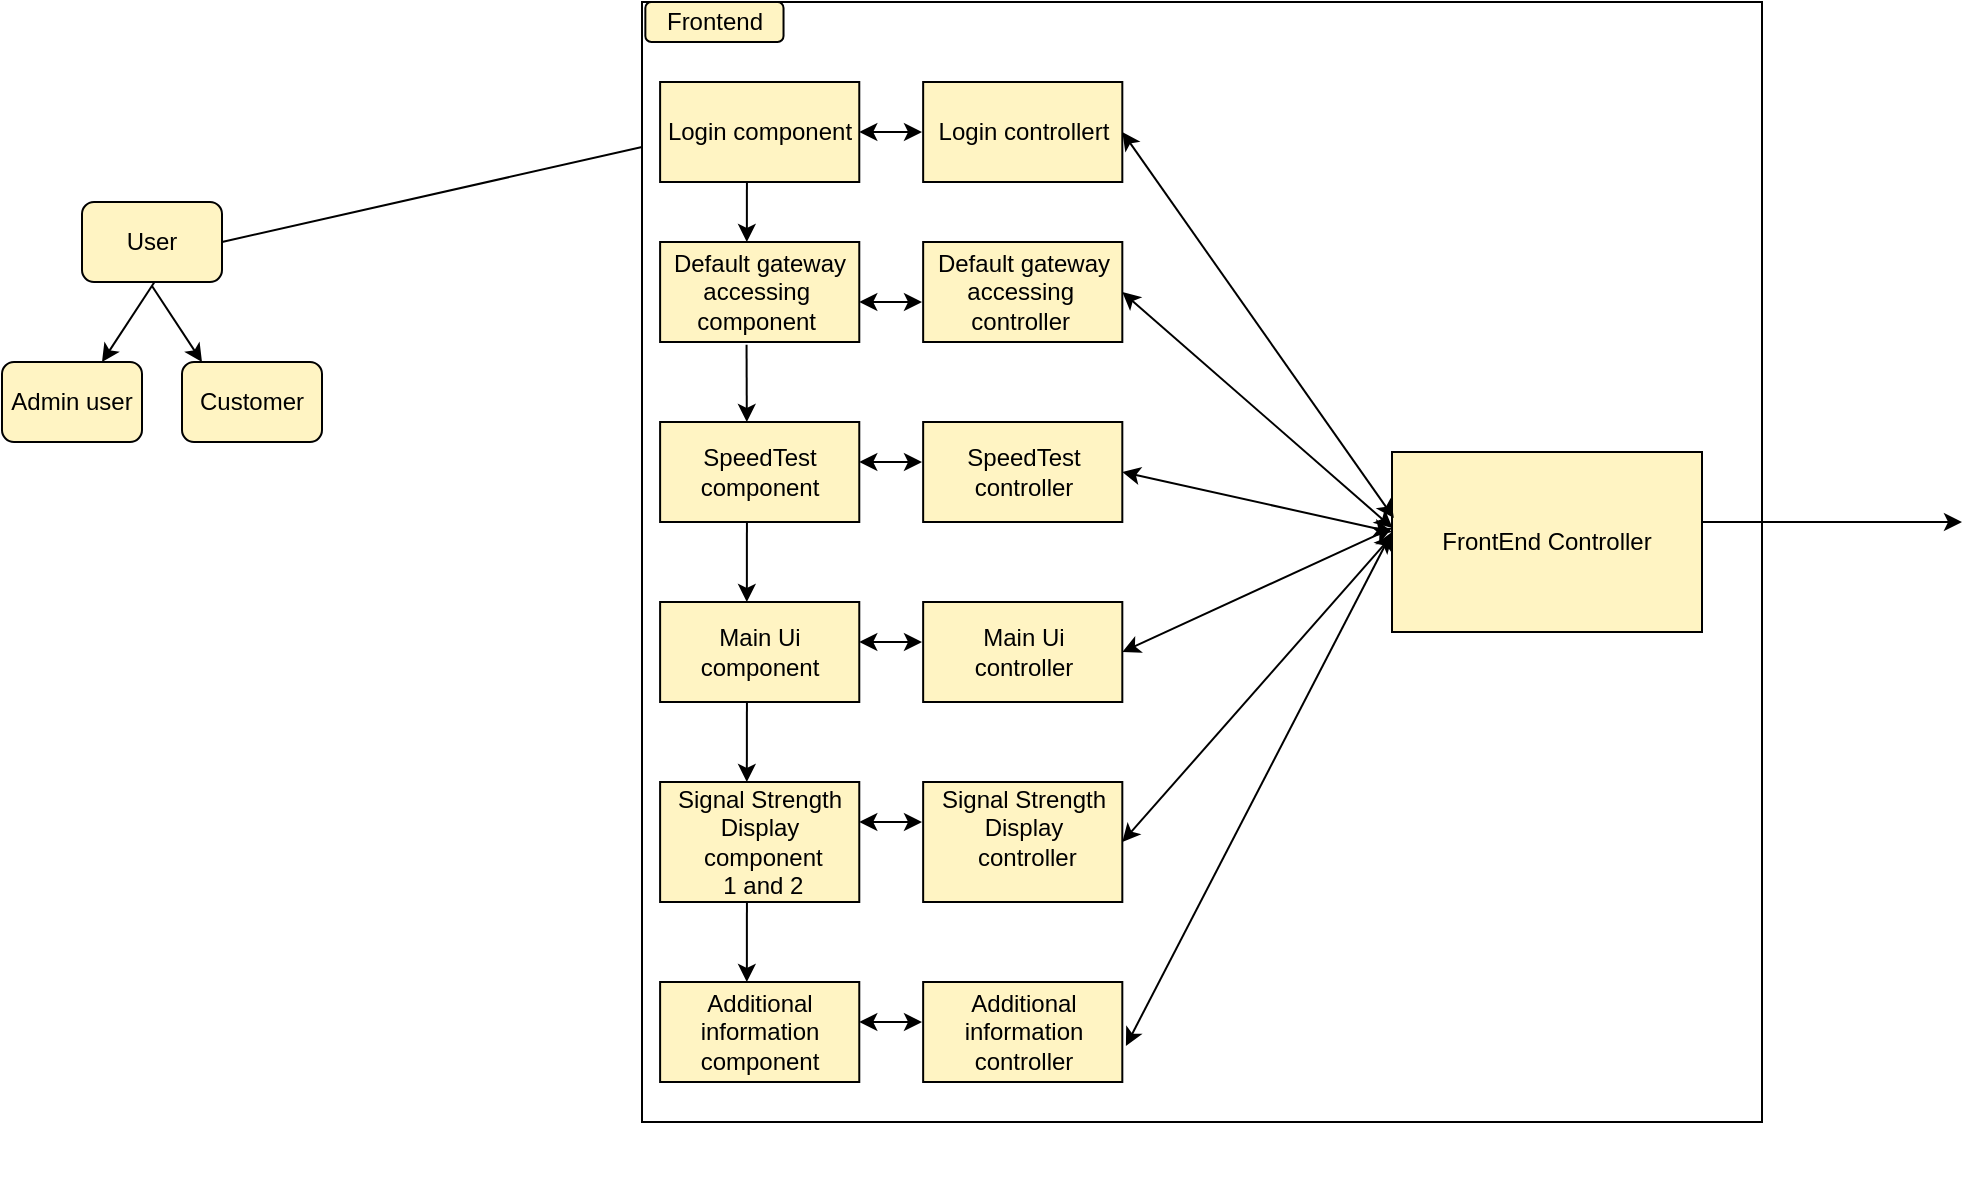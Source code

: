 <mxfile version="14.5.1" type="github">
  <diagram id="YYxJY2eH2XnYc_yGS8fJ" name="Page-1">
    <mxGraphModel dx="2261" dy="794" grid="1" gridSize="10" guides="1" tooltips="1" connect="1" arrows="1" fold="1" page="1" pageScale="1" pageWidth="850" pageHeight="1100" math="0" shadow="0">
      <root>
        <mxCell id="0" />
        <mxCell id="1" parent="0" />
        <mxCell id="9UgbIRidmtDIUapoFz_B-87" value="" style="group" vertex="1" connectable="0" parent="1">
          <mxGeometry x="-790" y="30" width="881.67" height="590" as="geometry" />
        </mxCell>
        <mxCell id="9UgbIRidmtDIUapoFz_B-33" value="" style="group" vertex="1" connectable="0" parent="9UgbIRidmtDIUapoFz_B-87">
          <mxGeometry y="100" width="160" height="120" as="geometry" />
        </mxCell>
        <mxCell id="9UgbIRidmtDIUapoFz_B-25" value="User" style="rounded=1;whiteSpace=wrap;html=1;fillColor=#FFF4C3;gradientColor=none;" vertex="1" parent="9UgbIRidmtDIUapoFz_B-33">
          <mxGeometry x="40" width="70" height="40" as="geometry" />
        </mxCell>
        <mxCell id="9UgbIRidmtDIUapoFz_B-26" value="" style="endArrow=classic;html=1;" edge="1" parent="9UgbIRidmtDIUapoFz_B-33">
          <mxGeometry width="50" height="50" relative="1" as="geometry">
            <mxPoint x="75" y="42" as="sourcePoint" />
            <mxPoint x="100" y="80" as="targetPoint" />
          </mxGeometry>
        </mxCell>
        <mxCell id="9UgbIRidmtDIUapoFz_B-27" value="" style="endArrow=classic;html=1;exitX=0.75;exitY=1;exitDx=0;exitDy=0;" edge="1" parent="9UgbIRidmtDIUapoFz_B-33">
          <mxGeometry width="50" height="50" relative="1" as="geometry">
            <mxPoint x="76.25" y="40.0" as="sourcePoint" />
            <mxPoint x="50" y="80" as="targetPoint" />
          </mxGeometry>
        </mxCell>
        <mxCell id="9UgbIRidmtDIUapoFz_B-28" value="Admin user" style="rounded=1;whiteSpace=wrap;html=1;fillColor=#FFF4C3;gradientColor=none;" vertex="1" parent="9UgbIRidmtDIUapoFz_B-33">
          <mxGeometry y="80" width="70" height="40" as="geometry" />
        </mxCell>
        <mxCell id="9UgbIRidmtDIUapoFz_B-29" value="Customer" style="rounded=1;whiteSpace=wrap;html=1;fillColor=#FFF4C3;gradientColor=none;" vertex="1" parent="9UgbIRidmtDIUapoFz_B-33">
          <mxGeometry x="90" y="80" width="70" height="40" as="geometry" />
        </mxCell>
        <mxCell id="9UgbIRidmtDIUapoFz_B-40" value="" style="endArrow=none;html=1;entryX=-0.002;entryY=0.61;entryDx=0;entryDy=0;entryPerimeter=0;" edge="1" parent="9UgbIRidmtDIUapoFz_B-33" target="9UgbIRidmtDIUapoFz_B-38">
          <mxGeometry width="50" height="50" relative="1" as="geometry">
            <mxPoint x="110" y="20" as="sourcePoint" />
            <mxPoint x="160" y="-30" as="targetPoint" />
          </mxGeometry>
        </mxCell>
        <mxCell id="9UgbIRidmtDIUapoFz_B-39" value="" style="group;" vertex="1" connectable="0" parent="9UgbIRidmtDIUapoFz_B-87">
          <mxGeometry x="130" width="751.67" height="590" as="geometry" />
        </mxCell>
        <mxCell id="9UgbIRidmtDIUapoFz_B-35" value="" style="whiteSpace=wrap;html=1;aspect=fixed;gradientColor=none;fillColor=#FFFFFF;" vertex="1" parent="9UgbIRidmtDIUapoFz_B-39">
          <mxGeometry x="190" width="560" height="560" as="geometry" />
        </mxCell>
        <mxCell id="9UgbIRidmtDIUapoFz_B-55" value="" style="group" vertex="1" connectable="0" parent="9UgbIRidmtDIUapoFz_B-39">
          <mxGeometry x="190" width="108.64" height="540" as="geometry" />
        </mxCell>
        <mxCell id="9UgbIRidmtDIUapoFz_B-38" value="Login component" style="rounded=0;whiteSpace=wrap;html=1;fillColor=#FFF4C3;gradientColor=none;" vertex="1" parent="9UgbIRidmtDIUapoFz_B-55">
          <mxGeometry x="9.053" y="40" width="99.587" height="50" as="geometry" />
        </mxCell>
        <mxCell id="9UgbIRidmtDIUapoFz_B-41" value="Default gateway accessing&amp;nbsp;&lt;br&gt;component&amp;nbsp;" style="rounded=0;whiteSpace=wrap;html=1;fillColor=#FFF4C3;gradientColor=none;" vertex="1" parent="9UgbIRidmtDIUapoFz_B-55">
          <mxGeometry x="9.053" y="120" width="99.587" height="50" as="geometry" />
        </mxCell>
        <mxCell id="9UgbIRidmtDIUapoFz_B-42" value="SpeedTest component" style="rounded=0;whiteSpace=wrap;html=1;fillColor=#FFF4C3;gradientColor=none;" vertex="1" parent="9UgbIRidmtDIUapoFz_B-55">
          <mxGeometry x="9.053" y="210" width="99.587" height="50" as="geometry" />
        </mxCell>
        <mxCell id="9UgbIRidmtDIUapoFz_B-43" value="Main Ui component" style="rounded=0;whiteSpace=wrap;html=1;fillColor=#FFF4C3;gradientColor=none;" vertex="1" parent="9UgbIRidmtDIUapoFz_B-55">
          <mxGeometry x="9.053" y="300" width="99.587" height="50" as="geometry" />
        </mxCell>
        <mxCell id="9UgbIRidmtDIUapoFz_B-44" value="Signal Strength Display&lt;br&gt;&amp;nbsp;component&lt;br&gt;&amp;nbsp;1 and 2" style="rounded=0;whiteSpace=wrap;html=1;fillColor=#FFF4C3;gradientColor=none;" vertex="1" parent="9UgbIRidmtDIUapoFz_B-55">
          <mxGeometry x="9.053" y="390" width="99.587" height="60" as="geometry" />
        </mxCell>
        <mxCell id="9UgbIRidmtDIUapoFz_B-45" value="Additional information&lt;br&gt;component" style="rounded=0;whiteSpace=wrap;html=1;fillColor=#FFF4C3;gradientColor=none;" vertex="1" parent="9UgbIRidmtDIUapoFz_B-55">
          <mxGeometry x="9.053" y="490" width="99.587" height="50" as="geometry" />
        </mxCell>
        <mxCell id="9UgbIRidmtDIUapoFz_B-50" value="" style="endArrow=classic;html=1;" edge="1" parent="9UgbIRidmtDIUapoFz_B-55">
          <mxGeometry width="50" height="50" relative="1" as="geometry">
            <mxPoint x="52.458" y="90" as="sourcePoint" />
            <mxPoint x="52.413" y="120" as="targetPoint" />
          </mxGeometry>
        </mxCell>
        <mxCell id="9UgbIRidmtDIUapoFz_B-51" value="" style="endArrow=classic;html=1;exitX=0.434;exitY=1.027;exitDx=0;exitDy=0;exitPerimeter=0;" edge="1" parent="9UgbIRidmtDIUapoFz_B-55" source="9UgbIRidmtDIUapoFz_B-41">
          <mxGeometry width="50" height="50" relative="1" as="geometry">
            <mxPoint x="52.458" y="180" as="sourcePoint" />
            <mxPoint x="52.413" y="210" as="targetPoint" />
          </mxGeometry>
        </mxCell>
        <mxCell id="9UgbIRidmtDIUapoFz_B-52" value="" style="endArrow=classic;html=1;" edge="1" parent="9UgbIRidmtDIUapoFz_B-55">
          <mxGeometry width="50" height="50" relative="1" as="geometry">
            <mxPoint x="52.458" y="260" as="sourcePoint" />
            <mxPoint x="52.414" y="300" as="targetPoint" />
          </mxGeometry>
        </mxCell>
        <mxCell id="9UgbIRidmtDIUapoFz_B-53" value="" style="endArrow=classic;html=1;" edge="1" parent="9UgbIRidmtDIUapoFz_B-55">
          <mxGeometry width="50" height="50" relative="1" as="geometry">
            <mxPoint x="52.458" y="350" as="sourcePoint" />
            <mxPoint x="52.414" y="390" as="targetPoint" />
          </mxGeometry>
        </mxCell>
        <mxCell id="9UgbIRidmtDIUapoFz_B-54" value="" style="endArrow=classic;html=1;" edge="1" parent="9UgbIRidmtDIUapoFz_B-55">
          <mxGeometry width="50" height="50" relative="1" as="geometry">
            <mxPoint x="52.458" y="450" as="sourcePoint" />
            <mxPoint x="52.414" y="490" as="targetPoint" />
          </mxGeometry>
        </mxCell>
        <mxCell id="9UgbIRidmtDIUapoFz_B-36" value="Frontend" style="rounded=1;whiteSpace=wrap;html=1;fillColor=#FFF4C3;" vertex="1" parent="9UgbIRidmtDIUapoFz_B-39">
          <mxGeometry x="191.673" width="69.09" height="20" as="geometry" />
        </mxCell>
        <mxCell id="9UgbIRidmtDIUapoFz_B-66" value="" style="endArrow=classic;startArrow=classic;html=1;entryX=1;entryY=0.5;entryDx=0;entryDy=0;" edge="1" parent="9UgbIRidmtDIUapoFz_B-39">
          <mxGeometry width="50" height="50" relative="1" as="geometry">
            <mxPoint x="850" y="260" as="sourcePoint" />
            <mxPoint x="570.0" y="260" as="targetPoint" />
          </mxGeometry>
        </mxCell>
        <mxCell id="9UgbIRidmtDIUapoFz_B-68" value="" style="group" vertex="1" connectable="0" parent="9UgbIRidmtDIUapoFz_B-39">
          <mxGeometry x="321.52" width="108.64" height="540" as="geometry" />
        </mxCell>
        <mxCell id="9UgbIRidmtDIUapoFz_B-69" value="Login controllert" style="rounded=0;whiteSpace=wrap;html=1;fillColor=#FFF4C3;gradientColor=none;" vertex="1" parent="9UgbIRidmtDIUapoFz_B-68">
          <mxGeometry x="9.053" y="40" width="99.587" height="50" as="geometry" />
        </mxCell>
        <mxCell id="9UgbIRidmtDIUapoFz_B-70" value="Default gateway accessing&amp;nbsp;&lt;br&gt;controller&amp;nbsp;" style="rounded=0;whiteSpace=wrap;html=1;fillColor=#FFF4C3;gradientColor=none;" vertex="1" parent="9UgbIRidmtDIUapoFz_B-68">
          <mxGeometry x="9.053" y="120" width="99.587" height="50" as="geometry" />
        </mxCell>
        <mxCell id="9UgbIRidmtDIUapoFz_B-71" value="SpeedTest controller" style="rounded=0;whiteSpace=wrap;html=1;fillColor=#FFF4C3;gradientColor=none;" vertex="1" parent="9UgbIRidmtDIUapoFz_B-68">
          <mxGeometry x="9.053" y="210" width="99.587" height="50" as="geometry" />
        </mxCell>
        <mxCell id="9UgbIRidmtDIUapoFz_B-72" value="Main Ui &lt;br&gt;controller" style="rounded=0;whiteSpace=wrap;html=1;fillColor=#FFF4C3;gradientColor=none;" vertex="1" parent="9UgbIRidmtDIUapoFz_B-68">
          <mxGeometry x="9.053" y="300" width="99.587" height="50" as="geometry" />
        </mxCell>
        <mxCell id="9UgbIRidmtDIUapoFz_B-73" value="Signal Strength Display&lt;br&gt;&amp;nbsp;controller&lt;br&gt;&amp;nbsp;" style="rounded=0;whiteSpace=wrap;html=1;fillColor=#FFF4C3;gradientColor=none;" vertex="1" parent="9UgbIRidmtDIUapoFz_B-68">
          <mxGeometry x="9.053" y="390" width="99.587" height="60" as="geometry" />
        </mxCell>
        <mxCell id="9UgbIRidmtDIUapoFz_B-74" value="Additional information&lt;br&gt;controller" style="rounded=0;whiteSpace=wrap;html=1;fillColor=#FFF4C3;gradientColor=none;" vertex="1" parent="9UgbIRidmtDIUapoFz_B-68">
          <mxGeometry x="9.053" y="490" width="99.587" height="50" as="geometry" />
        </mxCell>
        <mxCell id="9UgbIRidmtDIUapoFz_B-67" value="" style="group" vertex="1" connectable="0" parent="9UgbIRidmtDIUapoFz_B-39">
          <mxGeometry x="565" y="225" width="155" height="90" as="geometry" />
        </mxCell>
        <mxCell id="9UgbIRidmtDIUapoFz_B-57" value="FrontEnd Controller" style="rounded=0;whiteSpace=wrap;html=1;fillColor=#FFF4C3;gradientColor=none;" vertex="1" parent="9UgbIRidmtDIUapoFz_B-67">
          <mxGeometry width="155" height="90" as="geometry" />
        </mxCell>
        <mxCell id="9UgbIRidmtDIUapoFz_B-61" value="" style="endArrow=classic;startArrow=classic;html=1;exitX=0.006;exitY=0.367;exitDx=0;exitDy=0;exitPerimeter=0;entryX=1;entryY=0.5;entryDx=0;entryDy=0;" edge="1" parent="9UgbIRidmtDIUapoFz_B-67" target="9UgbIRidmtDIUapoFz_B-70">
          <mxGeometry width="50" height="50" relative="1" as="geometry">
            <mxPoint x="0.29" y="38.03" as="sourcePoint" />
            <mxPoint x="-117.0" y="-150" as="targetPoint" />
          </mxGeometry>
        </mxCell>
        <mxCell id="9UgbIRidmtDIUapoFz_B-62" value="" style="endArrow=classic;startArrow=classic;html=1;entryX=1;entryY=0.5;entryDx=0;entryDy=0;" edge="1" parent="9UgbIRidmtDIUapoFz_B-67" target="9UgbIRidmtDIUapoFz_B-71">
          <mxGeometry width="50" height="50" relative="1" as="geometry">
            <mxPoint y="40" as="sourcePoint" />
            <mxPoint x="-116.36" y="-80" as="targetPoint" />
          </mxGeometry>
        </mxCell>
        <mxCell id="9UgbIRidmtDIUapoFz_B-63" value="" style="endArrow=classic;startArrow=classic;html=1;entryX=1;entryY=0.5;entryDx=0;entryDy=0;" edge="1" parent="9UgbIRidmtDIUapoFz_B-67" target="9UgbIRidmtDIUapoFz_B-72">
          <mxGeometry width="50" height="50" relative="1" as="geometry">
            <mxPoint y="38" as="sourcePoint" />
            <mxPoint x="-116.36" y="20" as="targetPoint" />
          </mxGeometry>
        </mxCell>
        <mxCell id="9UgbIRidmtDIUapoFz_B-64" value="" style="endArrow=classic;startArrow=classic;html=1;exitX=0.006;exitY=0.367;exitDx=0;exitDy=0;exitPerimeter=0;entryX=1;entryY=0.5;entryDx=0;entryDy=0;" edge="1" parent="9UgbIRidmtDIUapoFz_B-67" target="9UgbIRidmtDIUapoFz_B-73">
          <mxGeometry width="50" height="50" relative="1" as="geometry">
            <mxPoint x="0.29" y="41.52" as="sourcePoint" />
            <mxPoint x="-116.36" y="108.49" as="targetPoint" />
          </mxGeometry>
        </mxCell>
        <mxCell id="9UgbIRidmtDIUapoFz_B-65" value="" style="endArrow=classic;startArrow=classic;html=1;entryX=1.018;entryY=0.64;entryDx=0;entryDy=0;entryPerimeter=0;" edge="1" parent="9UgbIRidmtDIUapoFz_B-67" target="9UgbIRidmtDIUapoFz_B-74">
          <mxGeometry width="50" height="50" relative="1" as="geometry">
            <mxPoint y="40" as="sourcePoint" />
            <mxPoint x="-116.36" y="208.48" as="targetPoint" />
          </mxGeometry>
        </mxCell>
        <mxCell id="9UgbIRidmtDIUapoFz_B-60" value="" style="endArrow=classic;startArrow=classic;html=1;exitX=0.006;exitY=0.367;exitDx=0;exitDy=0;exitPerimeter=0;entryX=1;entryY=0.5;entryDx=0;entryDy=0;" edge="1" parent="9UgbIRidmtDIUapoFz_B-39" source="9UgbIRidmtDIUapoFz_B-57" target="9UgbIRidmtDIUapoFz_B-69">
          <mxGeometry width="50" height="50" relative="1" as="geometry">
            <mxPoint x="600" y="255" as="sourcePoint" />
            <mxPoint x="650" y="205" as="targetPoint" />
          </mxGeometry>
        </mxCell>
        <mxCell id="9UgbIRidmtDIUapoFz_B-81" value="" style="endArrow=classic;startArrow=classic;html=1;exitX=1;exitY=0.5;exitDx=0;exitDy=0;" edge="1" parent="9UgbIRidmtDIUapoFz_B-39" source="9UgbIRidmtDIUapoFz_B-38">
          <mxGeometry width="50" height="50" relative="1" as="geometry">
            <mxPoint x="280" y="110" as="sourcePoint" />
            <mxPoint x="330" y="65" as="targetPoint" />
          </mxGeometry>
        </mxCell>
        <mxCell id="9UgbIRidmtDIUapoFz_B-82" value="" style="endArrow=classic;startArrow=classic;html=1;exitX=1;exitY=0.5;exitDx=0;exitDy=0;" edge="1" parent="9UgbIRidmtDIUapoFz_B-39">
          <mxGeometry width="50" height="50" relative="1" as="geometry">
            <mxPoint x="298.64" y="150" as="sourcePoint" />
            <mxPoint x="330" y="150" as="targetPoint" />
          </mxGeometry>
        </mxCell>
        <mxCell id="9UgbIRidmtDIUapoFz_B-83" value="" style="endArrow=classic;startArrow=classic;html=1;" edge="1" parent="9UgbIRidmtDIUapoFz_B-39">
          <mxGeometry width="50" height="50" relative="1" as="geometry">
            <mxPoint x="298.64" y="230" as="sourcePoint" />
            <mxPoint x="330" y="230" as="targetPoint" />
          </mxGeometry>
        </mxCell>
        <mxCell id="9UgbIRidmtDIUapoFz_B-84" value="" style="endArrow=classic;startArrow=classic;html=1;exitX=1;exitY=0.5;exitDx=0;exitDy=0;" edge="1" parent="9UgbIRidmtDIUapoFz_B-39">
          <mxGeometry width="50" height="50" relative="1" as="geometry">
            <mxPoint x="298.64" y="320" as="sourcePoint" />
            <mxPoint x="330" y="320" as="targetPoint" />
          </mxGeometry>
        </mxCell>
        <mxCell id="9UgbIRidmtDIUapoFz_B-85" value="" style="endArrow=classic;startArrow=classic;html=1;exitX=1;exitY=0.5;exitDx=0;exitDy=0;" edge="1" parent="9UgbIRidmtDIUapoFz_B-39">
          <mxGeometry width="50" height="50" relative="1" as="geometry">
            <mxPoint x="298.64" y="510" as="sourcePoint" />
            <mxPoint x="330" y="510" as="targetPoint" />
          </mxGeometry>
        </mxCell>
        <mxCell id="9UgbIRidmtDIUapoFz_B-86" value="" style="endArrow=classic;startArrow=classic;html=1;exitX=1;exitY=0.5;exitDx=0;exitDy=0;" edge="1" parent="9UgbIRidmtDIUapoFz_B-39">
          <mxGeometry width="50" height="50" relative="1" as="geometry">
            <mxPoint x="298.64" y="410" as="sourcePoint" />
            <mxPoint x="330" y="410" as="targetPoint" />
          </mxGeometry>
        </mxCell>
      </root>
    </mxGraphModel>
  </diagram>
</mxfile>
